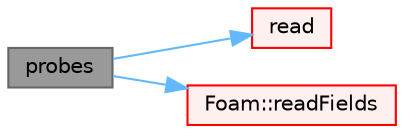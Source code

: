 digraph "probes"
{
 // LATEX_PDF_SIZE
  bgcolor="transparent";
  edge [fontname=Helvetica,fontsize=10,labelfontname=Helvetica,labelfontsize=10];
  node [fontname=Helvetica,fontsize=10,shape=box,height=0.2,width=0.4];
  rankdir="LR";
  Node1 [id="Node000001",label="probes",height=0.2,width=0.4,color="gray40", fillcolor="grey60", style="filled", fontcolor="black",tooltip=" "];
  Node1 -> Node2 [id="edge1_Node000001_Node000002",color="steelblue1",style="solid",tooltip=" "];
  Node2 [id="Node000002",label="read",height=0.2,width=0.4,color="red", fillcolor="#FFF0F0", style="filled",URL="$classFoam_1_1probes.html#afac0600fef97b05534a595ce00b272ed",tooltip=" "];
  Node1 -> Node14 [id="edge2_Node000001_Node000014",color="steelblue1",style="solid",tooltip=" "];
  Node14 [id="Node000014",label="Foam::readFields",height=0.2,width=0.4,color="red", fillcolor="#FFF0F0", style="filled",URL="$namespaceFoam.html#a634250c25c41d8da76c10d113e566a72",tooltip=" "];
}

